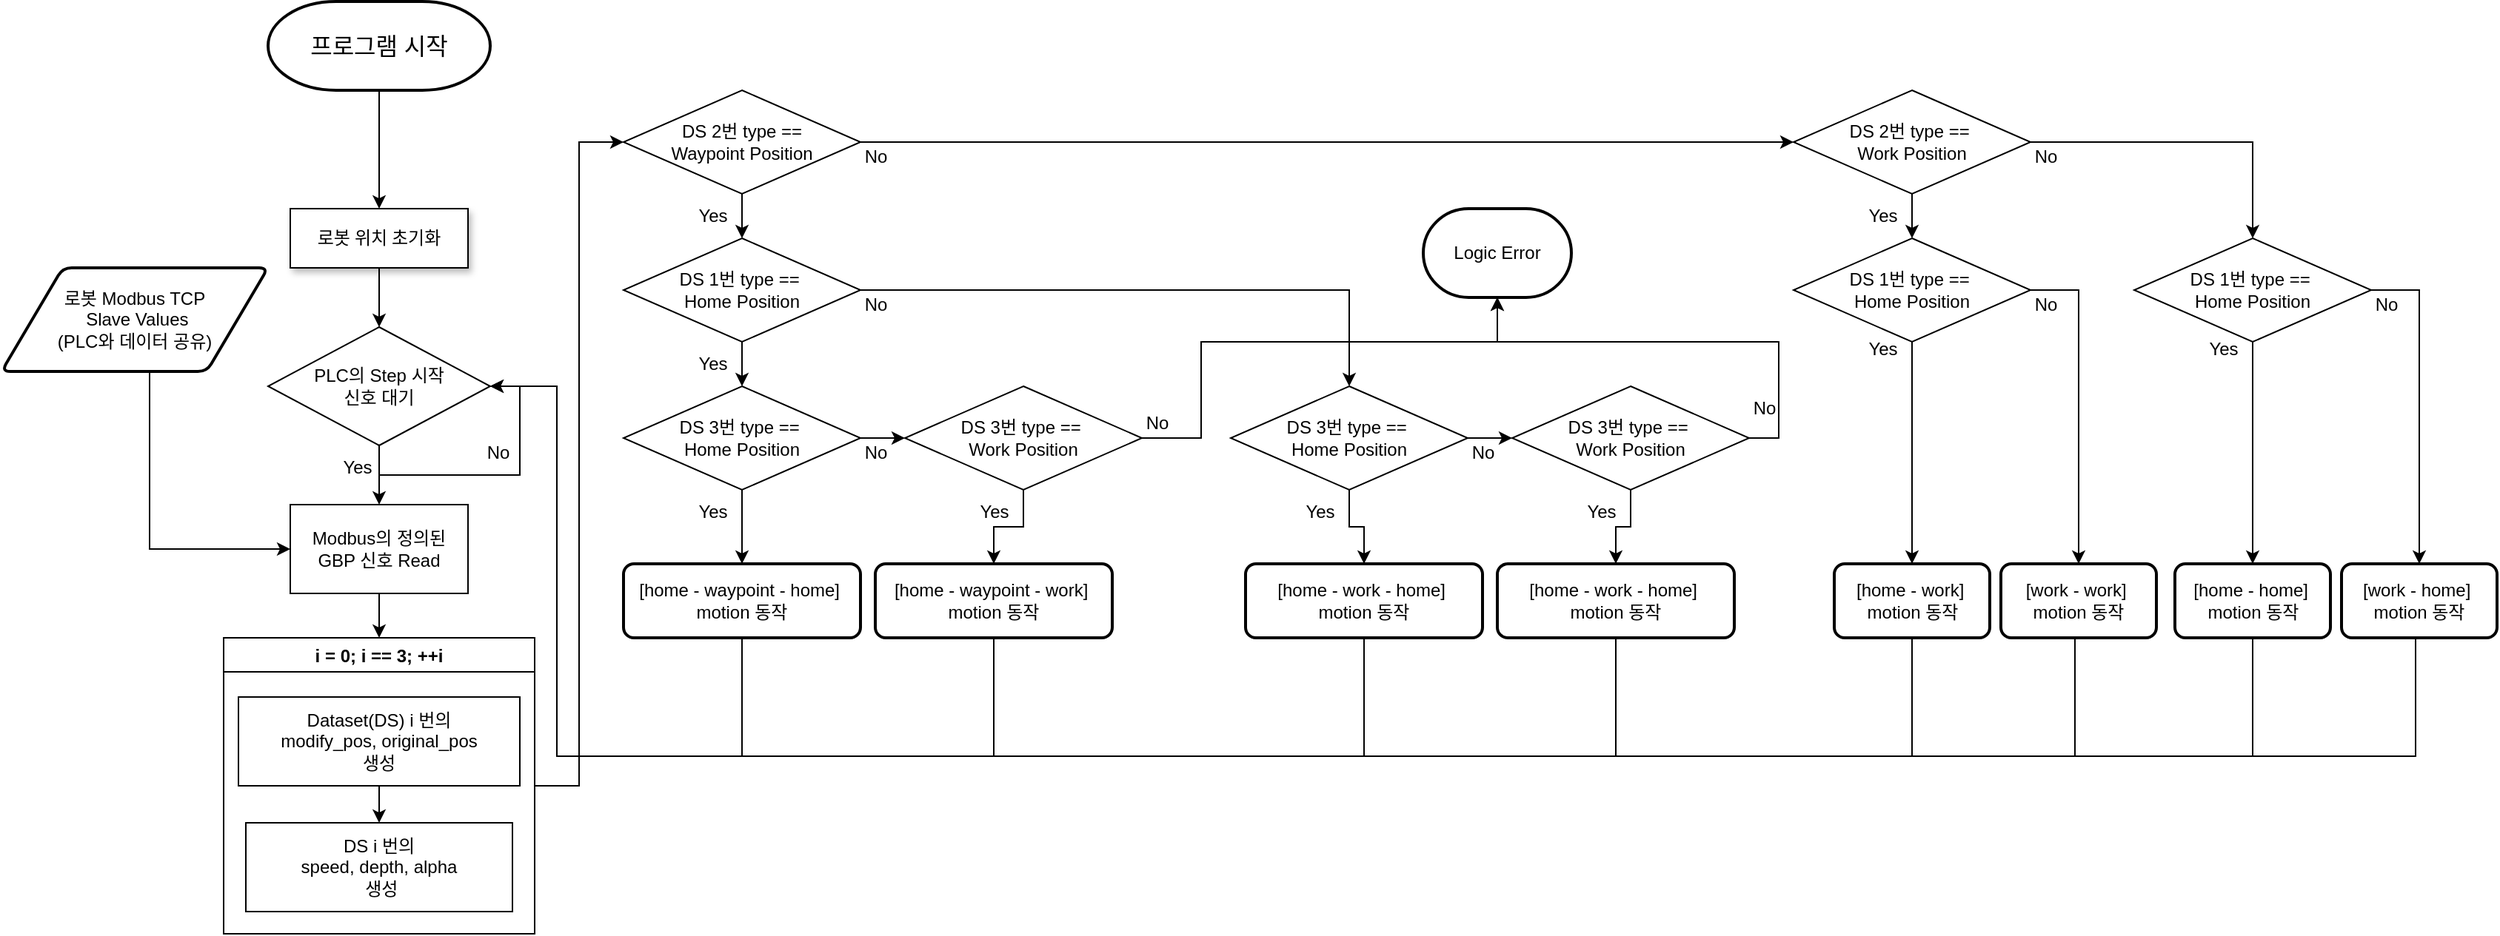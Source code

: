<mxfile version="21.7.2" type="github">
  <diagram name="Page-1" id="edf60f1a-56cd-e834-aa8a-f176f3a09ee4">
    <mxGraphModel dx="1793" dy="938" grid="1" gridSize="10" guides="1" tooltips="1" connect="1" arrows="1" fold="1" page="1" pageScale="1" pageWidth="1100" pageHeight="850" background="none" math="0" shadow="0">
      <root>
        <mxCell id="0" />
        <mxCell id="1" parent="0" />
        <mxCell id="Onwb_rKvrAMNe6CG3988-57" style="edgeStyle=orthogonalEdgeStyle;rounded=0;orthogonalLoop=1;jettySize=auto;html=1;exitX=0.5;exitY=1;exitDx=0;exitDy=0;exitPerimeter=0;entryX=0.5;entryY=0;entryDx=0;entryDy=0;" edge="1" parent="1" source="Onwb_rKvrAMNe6CG3988-2" target="Onwb_rKvrAMNe6CG3988-49">
          <mxGeometry relative="1" as="geometry" />
        </mxCell>
        <mxCell id="Onwb_rKvrAMNe6CG3988-2" value="&lt;font style=&quot;font-size: 16px;&quot;&gt;프로그램 시작&lt;/font&gt;" style="strokeWidth=2;html=1;shape=mxgraph.flowchart.terminator;whiteSpace=wrap;" vertex="1" parent="1">
          <mxGeometry x="210" y="20" width="150" height="60" as="geometry" />
        </mxCell>
        <mxCell id="Onwb_rKvrAMNe6CG3988-58" style="edgeStyle=orthogonalEdgeStyle;rounded=0;orthogonalLoop=1;jettySize=auto;html=1;entryX=0.5;entryY=0;entryDx=0;entryDy=0;exitX=0.5;exitY=1;exitDx=0;exitDy=0;" edge="1" parent="1" source="Onwb_rKvrAMNe6CG3988-49" target="Onwb_rKvrAMNe6CG3988-80">
          <mxGeometry relative="1" as="geometry">
            <mxPoint x="387.5" y="230" as="targetPoint" />
          </mxGeometry>
        </mxCell>
        <mxCell id="Onwb_rKvrAMNe6CG3988-49" value="&lt;font style=&quot;font-size: 12px;&quot;&gt;로봇 위치 초기화&lt;/font&gt;" style="whiteSpace=wrap;html=1;rounded=0;shadow=1;labelBackgroundColor=none;strokeWidth=1;fontFamily=Verdana;fontSize=8;align=center;" vertex="1" parent="1">
          <mxGeometry x="225" y="160" width="120" height="40" as="geometry" />
        </mxCell>
        <mxCell id="Onwb_rKvrAMNe6CG3988-86" value="" style="edgeStyle=orthogonalEdgeStyle;rounded=0;orthogonalLoop=1;jettySize=auto;html=1;entryX=0.5;entryY=0;entryDx=0;entryDy=0;" edge="1" parent="1" source="Onwb_rKvrAMNe6CG3988-77" target="Onwb_rKvrAMNe6CG3988-92">
          <mxGeometry relative="1" as="geometry">
            <mxPoint x="710" y="65" as="targetPoint" />
          </mxGeometry>
        </mxCell>
        <mxCell id="Onwb_rKvrAMNe6CG3988-77" value="Modbus의 정의된 GBP 신호 Read" style="whiteSpace=wrap;html=1;" vertex="1" parent="1">
          <mxGeometry x="225" y="360" width="120" height="60" as="geometry" />
        </mxCell>
        <mxCell id="Onwb_rKvrAMNe6CG3988-78" value="" style="edgeStyle=orthogonalEdgeStyle;rounded=0;orthogonalLoop=1;jettySize=auto;html=1;entryX=1;entryY=0.5;entryDx=0;entryDy=0;exitX=0.5;exitY=1;exitDx=0;exitDy=0;" edge="1" parent="1" source="Onwb_rKvrAMNe6CG3988-80" target="Onwb_rKvrAMNe6CG3988-80">
          <mxGeometry relative="1" as="geometry">
            <mxPoint x="285" y="360" as="targetPoint" />
          </mxGeometry>
        </mxCell>
        <mxCell id="Onwb_rKvrAMNe6CG3988-79" style="edgeStyle=orthogonalEdgeStyle;rounded=0;orthogonalLoop=1;jettySize=auto;html=1;entryX=0.5;entryY=0;entryDx=0;entryDy=0;" edge="1" parent="1" source="Onwb_rKvrAMNe6CG3988-80" target="Onwb_rKvrAMNe6CG3988-77">
          <mxGeometry relative="1" as="geometry" />
        </mxCell>
        <mxCell id="Onwb_rKvrAMNe6CG3988-80" value="PLC의 Step 시작 &lt;br&gt;신호 대기" style="rhombus;whiteSpace=wrap;html=1;" vertex="1" parent="1">
          <mxGeometry x="210" y="240" width="150" height="80" as="geometry" />
        </mxCell>
        <mxCell id="Onwb_rKvrAMNe6CG3988-81" value="No" style="text;html=1;align=center;verticalAlign=middle;resizable=0;points=[];autosize=1;strokeColor=none;fillColor=none;" vertex="1" parent="1">
          <mxGeometry x="345" y="310" width="40" height="30" as="geometry" />
        </mxCell>
        <mxCell id="Onwb_rKvrAMNe6CG3988-82" value="Yes" style="text;html=1;align=center;verticalAlign=middle;resizable=0;points=[];autosize=1;strokeColor=none;fillColor=none;" vertex="1" parent="1">
          <mxGeometry x="250" y="320" width="40" height="30" as="geometry" />
        </mxCell>
        <mxCell id="Onwb_rKvrAMNe6CG3988-84" style="edgeStyle=orthogonalEdgeStyle;rounded=0;orthogonalLoop=1;jettySize=auto;html=1;exitX=0.5;exitY=1;exitDx=0;exitDy=0;entryX=0;entryY=0.5;entryDx=0;entryDy=0;" edge="1" parent="1" source="Onwb_rKvrAMNe6CG3988-87" target="Onwb_rKvrAMNe6CG3988-77">
          <mxGeometry relative="1" as="geometry">
            <mxPoint x="137.5" y="120" as="sourcePoint" />
            <mxPoint x="500" y="400" as="targetPoint" />
            <Array as="points">
              <mxPoint x="130" y="390" />
            </Array>
          </mxGeometry>
        </mxCell>
        <mxCell id="Onwb_rKvrAMNe6CG3988-87" value="로봇 Modbus TCP&lt;br style=&quot;border-color: var(--border-color);&quot;&gt;&amp;nbsp;Slave Values&lt;br style=&quot;border-color: var(--border-color);&quot;&gt;(PLC와 데이터 공유)" style="shape=parallelogram;html=1;strokeWidth=2;perimeter=parallelogramPerimeter;whiteSpace=wrap;rounded=1;arcSize=12;size=0.23;" vertex="1" parent="1">
          <mxGeometry x="30" y="200" width="180" height="70" as="geometry" />
        </mxCell>
        <mxCell id="Onwb_rKvrAMNe6CG3988-100" value="" style="edgeStyle=orthogonalEdgeStyle;rounded=0;orthogonalLoop=1;jettySize=auto;html=1;entryX=0;entryY=0.5;entryDx=0;entryDy=0;" edge="1" parent="1" source="Onwb_rKvrAMNe6CG3988-92" target="Onwb_rKvrAMNe6CG3988-99">
          <mxGeometry relative="1" as="geometry" />
        </mxCell>
        <mxCell id="Onwb_rKvrAMNe6CG3988-92" value="i = 0; i == 3; ++i" style="swimlane;" vertex="1" parent="1">
          <mxGeometry x="180" y="450" width="210" height="200" as="geometry" />
        </mxCell>
        <mxCell id="Onwb_rKvrAMNe6CG3988-95" value="" style="edgeStyle=orthogonalEdgeStyle;rounded=0;orthogonalLoop=1;jettySize=auto;html=1;" edge="1" parent="Onwb_rKvrAMNe6CG3988-92" source="Onwb_rKvrAMNe6CG3988-93" target="Onwb_rKvrAMNe6CG3988-94">
          <mxGeometry relative="1" as="geometry" />
        </mxCell>
        <mxCell id="Onwb_rKvrAMNe6CG3988-93" value="Dataset(DS) i 번의&lt;br&gt;modify_pos, original_pos &lt;br&gt;생성" style="whiteSpace=wrap;html=1;" vertex="1" parent="Onwb_rKvrAMNe6CG3988-92">
          <mxGeometry x="10" y="40" width="190" height="60" as="geometry" />
        </mxCell>
        <mxCell id="Onwb_rKvrAMNe6CG3988-94" value="DS i 번의&lt;br&gt;speed, depth, alpha&lt;br&gt;&amp;nbsp;생성" style="whiteSpace=wrap;html=1;" vertex="1" parent="Onwb_rKvrAMNe6CG3988-92">
          <mxGeometry x="15" y="125" width="180" height="60" as="geometry" />
        </mxCell>
        <mxCell id="Onwb_rKvrAMNe6CG3988-102" value="" style="edgeStyle=orthogonalEdgeStyle;rounded=0;orthogonalLoop=1;jettySize=auto;html=1;" edge="1" parent="1" source="Onwb_rKvrAMNe6CG3988-99" target="Onwb_rKvrAMNe6CG3988-101">
          <mxGeometry relative="1" as="geometry" />
        </mxCell>
        <mxCell id="Onwb_rKvrAMNe6CG3988-104" value="" style="edgeStyle=orthogonalEdgeStyle;rounded=0;orthogonalLoop=1;jettySize=auto;html=1;" edge="1" parent="1" source="Onwb_rKvrAMNe6CG3988-99" target="Onwb_rKvrAMNe6CG3988-103">
          <mxGeometry relative="1" as="geometry" />
        </mxCell>
        <mxCell id="Onwb_rKvrAMNe6CG3988-99" value="&lt;span style=&quot;font-weight: normal;&quot;&gt;DS 2번 type ==&lt;br&gt;Waypoint Position&lt;br&gt;&lt;/span&gt;" style="rhombus;whiteSpace=wrap;html=1;fontStyle=1;startSize=23;" vertex="1" parent="1">
          <mxGeometry x="450" y="80" width="160" height="70" as="geometry" />
        </mxCell>
        <mxCell id="Onwb_rKvrAMNe6CG3988-106" value="" style="edgeStyle=orthogonalEdgeStyle;rounded=0;orthogonalLoop=1;jettySize=auto;html=1;" edge="1" parent="1" source="Onwb_rKvrAMNe6CG3988-101" target="Onwb_rKvrAMNe6CG3988-105">
          <mxGeometry relative="1" as="geometry" />
        </mxCell>
        <mxCell id="Onwb_rKvrAMNe6CG3988-111" value="" style="edgeStyle=orthogonalEdgeStyle;rounded=0;orthogonalLoop=1;jettySize=auto;html=1;" edge="1" parent="1" source="Onwb_rKvrAMNe6CG3988-101" target="Onwb_rKvrAMNe6CG3988-110">
          <mxGeometry relative="1" as="geometry" />
        </mxCell>
        <mxCell id="Onwb_rKvrAMNe6CG3988-101" value="&lt;span style=&quot;font-weight: normal;&quot;&gt;DS 1번 type ==&amp;nbsp;&lt;br&gt;Home Position&lt;br&gt;&lt;/span&gt;" style="rhombus;whiteSpace=wrap;html=1;fontStyle=1;startSize=23;" vertex="1" parent="1">
          <mxGeometry x="450" y="180" width="160" height="70" as="geometry" />
        </mxCell>
        <mxCell id="Onwb_rKvrAMNe6CG3988-143" style="edgeStyle=orthogonalEdgeStyle;rounded=0;orthogonalLoop=1;jettySize=auto;html=1;entryX=0.5;entryY=0;entryDx=0;entryDy=0;" edge="1" parent="1" source="Onwb_rKvrAMNe6CG3988-103" target="Onwb_rKvrAMNe6CG3988-142">
          <mxGeometry relative="1" as="geometry" />
        </mxCell>
        <mxCell id="Onwb_rKvrAMNe6CG3988-151" style="edgeStyle=orthogonalEdgeStyle;rounded=0;orthogonalLoop=1;jettySize=auto;html=1;entryX=0.5;entryY=0;entryDx=0;entryDy=0;" edge="1" parent="1" source="Onwb_rKvrAMNe6CG3988-103" target="Onwb_rKvrAMNe6CG3988-153">
          <mxGeometry relative="1" as="geometry">
            <mxPoint x="1600" y="180" as="targetPoint" />
          </mxGeometry>
        </mxCell>
        <mxCell id="Onwb_rKvrAMNe6CG3988-103" value="&lt;span style=&quot;font-weight: normal;&quot;&gt;DS 2번 type ==&amp;nbsp;&lt;br&gt;Work Position&lt;br&gt;&lt;/span&gt;" style="rhombus;whiteSpace=wrap;html=1;fontStyle=1;startSize=23;" vertex="1" parent="1">
          <mxGeometry x="1240" y="80" width="160" height="70" as="geometry" />
        </mxCell>
        <mxCell id="Onwb_rKvrAMNe6CG3988-108" value="" style="edgeStyle=orthogonalEdgeStyle;rounded=0;orthogonalLoop=1;jettySize=auto;html=1;entryX=0.5;entryY=0;entryDx=0;entryDy=0;" edge="1" parent="1" source="Onwb_rKvrAMNe6CG3988-105" target="Onwb_rKvrAMNe6CG3988-109">
          <mxGeometry relative="1" as="geometry">
            <mxPoint x="530" y="385" as="targetPoint" />
          </mxGeometry>
        </mxCell>
        <mxCell id="Onwb_rKvrAMNe6CG3988-113" value="" style="edgeStyle=orthogonalEdgeStyle;rounded=0;orthogonalLoop=1;jettySize=auto;html=1;" edge="1" parent="1" source="Onwb_rKvrAMNe6CG3988-105" target="Onwb_rKvrAMNe6CG3988-112">
          <mxGeometry relative="1" as="geometry" />
        </mxCell>
        <mxCell id="Onwb_rKvrAMNe6CG3988-105" value="&lt;span style=&quot;font-weight: normal;&quot;&gt;DS 3번 type ==&amp;nbsp;&lt;br&gt;Home Position&lt;br&gt;&lt;/span&gt;" style="rhombus;whiteSpace=wrap;html=1;fontStyle=1;startSize=23;" vertex="1" parent="1">
          <mxGeometry x="450" y="280" width="160" height="70" as="geometry" />
        </mxCell>
        <mxCell id="Onwb_rKvrAMNe6CG3988-163" style="edgeStyle=orthogonalEdgeStyle;rounded=0;orthogonalLoop=1;jettySize=auto;html=1;entryX=1;entryY=0.5;entryDx=0;entryDy=0;exitX=0.5;exitY=1;exitDx=0;exitDy=0;" edge="1" parent="1" source="Onwb_rKvrAMNe6CG3988-109" target="Onwb_rKvrAMNe6CG3988-80">
          <mxGeometry relative="1" as="geometry">
            <Array as="points">
              <mxPoint x="530" y="530" />
              <mxPoint x="405" y="530" />
              <mxPoint x="405" y="280" />
            </Array>
          </mxGeometry>
        </mxCell>
        <mxCell id="Onwb_rKvrAMNe6CG3988-109" value="[home - waypoint - home]&amp;nbsp;&lt;br style=&quot;border-color: var(--border-color);&quot;&gt;motion 동작" style="rounded=1;whiteSpace=wrap;html=1;absoluteArcSize=1;arcSize=14;strokeWidth=2;" vertex="1" parent="1">
          <mxGeometry x="450" y="400" width="160" height="50" as="geometry" />
        </mxCell>
        <mxCell id="Onwb_rKvrAMNe6CG3988-127" style="edgeStyle=orthogonalEdgeStyle;rounded=0;orthogonalLoop=1;jettySize=auto;html=1;exitX=1;exitY=0.5;exitDx=0;exitDy=0;entryX=0;entryY=0.5;entryDx=0;entryDy=0;" edge="1" parent="1" source="Onwb_rKvrAMNe6CG3988-110" target="Onwb_rKvrAMNe6CG3988-133">
          <mxGeometry relative="1" as="geometry">
            <mxPoint x="1102" y="370" as="targetPoint" />
          </mxGeometry>
        </mxCell>
        <mxCell id="Onwb_rKvrAMNe6CG3988-129" style="edgeStyle=orthogonalEdgeStyle;rounded=0;orthogonalLoop=1;jettySize=auto;html=1;" edge="1" parent="1" source="Onwb_rKvrAMNe6CG3988-110" target="Onwb_rKvrAMNe6CG3988-128">
          <mxGeometry relative="1" as="geometry" />
        </mxCell>
        <mxCell id="Onwb_rKvrAMNe6CG3988-110" value="&lt;span style=&quot;font-weight: normal;&quot;&gt;DS 3번 type ==&amp;nbsp;&lt;br&gt;Home Position&lt;br&gt;&lt;/span&gt;" style="rhombus;whiteSpace=wrap;html=1;fontStyle=1;startSize=23;" vertex="1" parent="1">
          <mxGeometry x="860" y="280" width="160" height="70" as="geometry" />
        </mxCell>
        <mxCell id="Onwb_rKvrAMNe6CG3988-115" value="" style="edgeStyle=orthogonalEdgeStyle;rounded=0;orthogonalLoop=1;jettySize=auto;html=1;entryX=0.5;entryY=0;entryDx=0;entryDy=0;" edge="1" parent="1" source="Onwb_rKvrAMNe6CG3988-112" target="Onwb_rKvrAMNe6CG3988-116">
          <mxGeometry relative="1" as="geometry">
            <mxPoint x="720" y="435" as="targetPoint" />
          </mxGeometry>
        </mxCell>
        <mxCell id="Onwb_rKvrAMNe6CG3988-165" style="edgeStyle=orthogonalEdgeStyle;rounded=0;orthogonalLoop=1;jettySize=auto;html=1;" edge="1" parent="1" source="Onwb_rKvrAMNe6CG3988-112" target="Onwb_rKvrAMNe6CG3988-138">
          <mxGeometry relative="1" as="geometry">
            <Array as="points">
              <mxPoint x="840" y="315" />
              <mxPoint x="840" y="250" />
              <mxPoint x="1040" y="250" />
            </Array>
          </mxGeometry>
        </mxCell>
        <mxCell id="Onwb_rKvrAMNe6CG3988-112" value="&lt;span style=&quot;font-weight: normal;&quot;&gt;DS 3번 type ==&amp;nbsp;&lt;br&gt;Work Position&lt;br&gt;&lt;/span&gt;" style="rhombus;whiteSpace=wrap;html=1;fontStyle=1;startSize=23;" vertex="1" parent="1">
          <mxGeometry x="640" y="280" width="160" height="70" as="geometry" />
        </mxCell>
        <mxCell id="Onwb_rKvrAMNe6CG3988-180" style="edgeStyle=orthogonalEdgeStyle;rounded=0;orthogonalLoop=1;jettySize=auto;html=1;endArrow=none;endFill=0;" edge="1" parent="1" source="Onwb_rKvrAMNe6CG3988-116">
          <mxGeometry relative="1" as="geometry">
            <mxPoint x="530" y="530" as="targetPoint" />
            <Array as="points">
              <mxPoint x="700" y="530" />
            </Array>
          </mxGeometry>
        </mxCell>
        <mxCell id="Onwb_rKvrAMNe6CG3988-116" value="[home - waypoint - work]&amp;nbsp;&lt;br style=&quot;border-color: var(--border-color);&quot;&gt;motion 동작" style="rounded=1;whiteSpace=wrap;html=1;absoluteArcSize=1;arcSize=14;strokeWidth=2;" vertex="1" parent="1">
          <mxGeometry x="620" y="400" width="160" height="50" as="geometry" />
        </mxCell>
        <mxCell id="Onwb_rKvrAMNe6CG3988-117" value="Yes" style="text;html=1;align=center;verticalAlign=middle;resizable=0;points=[];autosize=1;strokeColor=none;fillColor=none;" vertex="1" parent="1">
          <mxGeometry x="490" y="150" width="40" height="30" as="geometry" />
        </mxCell>
        <mxCell id="Onwb_rKvrAMNe6CG3988-118" value="Yes" style="text;html=1;align=center;verticalAlign=middle;resizable=0;points=[];autosize=1;strokeColor=none;fillColor=none;" vertex="1" parent="1">
          <mxGeometry x="490" y="250" width="40" height="30" as="geometry" />
        </mxCell>
        <mxCell id="Onwb_rKvrAMNe6CG3988-119" value="Yes" style="text;html=1;align=center;verticalAlign=middle;resizable=0;points=[];autosize=1;strokeColor=none;fillColor=none;" vertex="1" parent="1">
          <mxGeometry x="490" y="350" width="40" height="30" as="geometry" />
        </mxCell>
        <mxCell id="Onwb_rKvrAMNe6CG3988-120" value="No" style="text;html=1;align=center;verticalAlign=middle;resizable=0;points=[];autosize=1;strokeColor=none;fillColor=none;" vertex="1" parent="1">
          <mxGeometry x="600" y="310" width="40" height="30" as="geometry" />
        </mxCell>
        <mxCell id="Onwb_rKvrAMNe6CG3988-121" value="No" style="text;html=1;align=center;verticalAlign=middle;resizable=0;points=[];autosize=1;strokeColor=none;fillColor=none;" vertex="1" parent="1">
          <mxGeometry x="600" y="110" width="40" height="30" as="geometry" />
        </mxCell>
        <mxCell id="Onwb_rKvrAMNe6CG3988-122" value="No" style="text;html=1;align=center;verticalAlign=middle;resizable=0;points=[];autosize=1;strokeColor=none;fillColor=none;" vertex="1" parent="1">
          <mxGeometry x="600" y="210" width="40" height="30" as="geometry" />
        </mxCell>
        <mxCell id="Onwb_rKvrAMNe6CG3988-123" value="No" style="text;html=1;align=center;verticalAlign=middle;resizable=0;points=[];autosize=1;strokeColor=none;fillColor=none;" vertex="1" parent="1">
          <mxGeometry x="790" y="290" width="40" height="30" as="geometry" />
        </mxCell>
        <mxCell id="Onwb_rKvrAMNe6CG3988-124" value="Yes" style="text;html=1;align=center;verticalAlign=middle;resizable=0;points=[];autosize=1;strokeColor=none;fillColor=none;" vertex="1" parent="1">
          <mxGeometry x="680" y="350" width="40" height="30" as="geometry" />
        </mxCell>
        <mxCell id="Onwb_rKvrAMNe6CG3988-128" value="[home - work - home]&amp;nbsp;&lt;br style=&quot;border-color: var(--border-color);&quot;&gt;motion 동작" style="rounded=1;whiteSpace=wrap;html=1;absoluteArcSize=1;arcSize=14;strokeWidth=2;" vertex="1" parent="1">
          <mxGeometry x="870" y="400" width="160" height="50" as="geometry" />
        </mxCell>
        <mxCell id="Onwb_rKvrAMNe6CG3988-130" value="Yes" style="text;html=1;align=center;verticalAlign=middle;resizable=0;points=[];autosize=1;strokeColor=none;fillColor=none;" vertex="1" parent="1">
          <mxGeometry x="900" y="350" width="40" height="30" as="geometry" />
        </mxCell>
        <mxCell id="Onwb_rKvrAMNe6CG3988-131" value="[home - work - home]&amp;nbsp;&lt;br style=&quot;border-color: var(--border-color);&quot;&gt;motion 동작" style="rounded=1;whiteSpace=wrap;html=1;absoluteArcSize=1;arcSize=14;strokeWidth=2;" vertex="1" parent="1">
          <mxGeometry x="1040" y="400" width="160" height="50" as="geometry" />
        </mxCell>
        <mxCell id="Onwb_rKvrAMNe6CG3988-132" value="No" style="text;html=1;align=center;verticalAlign=middle;resizable=0;points=[];autosize=1;strokeColor=none;fillColor=none;" vertex="1" parent="1">
          <mxGeometry x="1010" y="310" width="40" height="30" as="geometry" />
        </mxCell>
        <mxCell id="Onwb_rKvrAMNe6CG3988-134" style="edgeStyle=orthogonalEdgeStyle;rounded=0;orthogonalLoop=1;jettySize=auto;html=1;entryX=0.5;entryY=0;entryDx=0;entryDy=0;" edge="1" parent="1" source="Onwb_rKvrAMNe6CG3988-133" target="Onwb_rKvrAMNe6CG3988-131">
          <mxGeometry relative="1" as="geometry" />
        </mxCell>
        <mxCell id="Onwb_rKvrAMNe6CG3988-164" style="edgeStyle=orthogonalEdgeStyle;rounded=0;orthogonalLoop=1;jettySize=auto;html=1;entryX=0.5;entryY=1;entryDx=0;entryDy=0;entryPerimeter=0;exitX=1;exitY=0.5;exitDx=0;exitDy=0;" edge="1" parent="1" source="Onwb_rKvrAMNe6CG3988-133" target="Onwb_rKvrAMNe6CG3988-138">
          <mxGeometry relative="1" as="geometry">
            <Array as="points">
              <mxPoint x="1230" y="315" />
              <mxPoint x="1230" y="250" />
              <mxPoint x="1040" y="250" />
            </Array>
          </mxGeometry>
        </mxCell>
        <mxCell id="Onwb_rKvrAMNe6CG3988-133" value="&lt;span style=&quot;font-weight: normal;&quot;&gt;DS 3번 type ==&amp;nbsp;&lt;br&gt;Work Position&lt;br&gt;&lt;/span&gt;" style="rhombus;whiteSpace=wrap;html=1;fontStyle=1;startSize=23;" vertex="1" parent="1">
          <mxGeometry x="1050" y="280" width="160" height="70" as="geometry" />
        </mxCell>
        <mxCell id="Onwb_rKvrAMNe6CG3988-135" value="Yes" style="text;html=1;align=center;verticalAlign=middle;resizable=0;points=[];autosize=1;strokeColor=none;fillColor=none;" vertex="1" parent="1">
          <mxGeometry x="1090" y="350" width="40" height="30" as="geometry" />
        </mxCell>
        <mxCell id="Onwb_rKvrAMNe6CG3988-138" value="Logic Error" style="strokeWidth=2;html=1;shape=mxgraph.flowchart.terminator;whiteSpace=wrap;" vertex="1" parent="1">
          <mxGeometry x="990" y="160" width="100" height="60" as="geometry" />
        </mxCell>
        <mxCell id="Onwb_rKvrAMNe6CG3988-139" value="No" style="text;html=1;align=center;verticalAlign=middle;resizable=0;points=[];autosize=1;strokeColor=none;fillColor=none;" vertex="1" parent="1">
          <mxGeometry x="1200" y="280" width="40" height="30" as="geometry" />
        </mxCell>
        <mxCell id="Onwb_rKvrAMNe6CG3988-146" style="edgeStyle=orthogonalEdgeStyle;rounded=0;orthogonalLoop=1;jettySize=auto;html=1;entryX=0.5;entryY=0;entryDx=0;entryDy=0;" edge="1" parent="1" source="Onwb_rKvrAMNe6CG3988-142" target="Onwb_rKvrAMNe6CG3988-145">
          <mxGeometry relative="1" as="geometry" />
        </mxCell>
        <mxCell id="Onwb_rKvrAMNe6CG3988-148" style="edgeStyle=orthogonalEdgeStyle;rounded=0;orthogonalLoop=1;jettySize=auto;html=1;exitX=1;exitY=0.5;exitDx=0;exitDy=0;" edge="1" parent="1" source="Onwb_rKvrAMNe6CG3988-142" target="Onwb_rKvrAMNe6CG3988-149">
          <mxGeometry relative="1" as="geometry">
            <mxPoint x="1430" y="350" as="targetPoint" />
          </mxGeometry>
        </mxCell>
        <mxCell id="Onwb_rKvrAMNe6CG3988-142" value="&lt;span style=&quot;font-weight: normal;&quot;&gt;DS 1번 type ==&amp;nbsp;&lt;br&gt;Home Position&lt;br&gt;&lt;/span&gt;" style="rhombus;whiteSpace=wrap;html=1;fontStyle=1;startSize=23;" vertex="1" parent="1">
          <mxGeometry x="1240" y="180" width="160" height="70" as="geometry" />
        </mxCell>
        <mxCell id="Onwb_rKvrAMNe6CG3988-144" value="Yes" style="text;html=1;align=center;verticalAlign=middle;resizable=0;points=[];autosize=1;strokeColor=none;fillColor=none;" vertex="1" parent="1">
          <mxGeometry x="1280" y="150" width="40" height="30" as="geometry" />
        </mxCell>
        <mxCell id="Onwb_rKvrAMNe6CG3988-145" value="[home - work]&amp;nbsp;&lt;br style=&quot;border-color: var(--border-color);&quot;&gt;motion 동작" style="rounded=1;whiteSpace=wrap;html=1;absoluteArcSize=1;arcSize=14;strokeWidth=2;" vertex="1" parent="1">
          <mxGeometry x="1267.5" y="400" width="105" height="50" as="geometry" />
        </mxCell>
        <mxCell id="Onwb_rKvrAMNe6CG3988-147" value="Yes" style="text;html=1;align=center;verticalAlign=middle;resizable=0;points=[];autosize=1;strokeColor=none;fillColor=none;" vertex="1" parent="1">
          <mxGeometry x="1280" y="240" width="40" height="30" as="geometry" />
        </mxCell>
        <mxCell id="Onwb_rKvrAMNe6CG3988-149" value="[work - work]&amp;nbsp;&lt;br style=&quot;border-color: var(--border-color);&quot;&gt;motion 동작" style="rounded=1;whiteSpace=wrap;html=1;absoluteArcSize=1;arcSize=14;strokeWidth=2;" vertex="1" parent="1">
          <mxGeometry x="1380" y="400" width="105" height="50" as="geometry" />
        </mxCell>
        <mxCell id="Onwb_rKvrAMNe6CG3988-150" value="No" style="text;html=1;align=center;verticalAlign=middle;resizable=0;points=[];autosize=1;strokeColor=none;fillColor=none;" vertex="1" parent="1">
          <mxGeometry x="1390" y="210" width="40" height="30" as="geometry" />
        </mxCell>
        <mxCell id="Onwb_rKvrAMNe6CG3988-152" value="No" style="text;html=1;align=center;verticalAlign=middle;resizable=0;points=[];autosize=1;strokeColor=none;fillColor=none;" vertex="1" parent="1">
          <mxGeometry x="1390" y="110" width="40" height="30" as="geometry" />
        </mxCell>
        <mxCell id="Onwb_rKvrAMNe6CG3988-155" style="edgeStyle=orthogonalEdgeStyle;rounded=0;orthogonalLoop=1;jettySize=auto;html=1;entryX=0.5;entryY=0;entryDx=0;entryDy=0;" edge="1" parent="1" source="Onwb_rKvrAMNe6CG3988-153" target="Onwb_rKvrAMNe6CG3988-154">
          <mxGeometry relative="1" as="geometry" />
        </mxCell>
        <mxCell id="Onwb_rKvrAMNe6CG3988-157" style="edgeStyle=orthogonalEdgeStyle;rounded=0;orthogonalLoop=1;jettySize=auto;html=1;exitX=1;exitY=0.5;exitDx=0;exitDy=0;entryX=0.5;entryY=0;entryDx=0;entryDy=0;" edge="1" parent="1" source="Onwb_rKvrAMNe6CG3988-153" target="Onwb_rKvrAMNe6CG3988-159">
          <mxGeometry relative="1" as="geometry">
            <mxPoint x="1660" y="380" as="targetPoint" />
          </mxGeometry>
        </mxCell>
        <mxCell id="Onwb_rKvrAMNe6CG3988-153" value="&lt;span style=&quot;font-weight: normal;&quot;&gt;DS 1번 type ==&amp;nbsp;&lt;br&gt;Home Position&lt;br&gt;&lt;/span&gt;" style="rhombus;whiteSpace=wrap;html=1;fontStyle=1;startSize=23;" vertex="1" parent="1">
          <mxGeometry x="1470" y="180" width="160" height="70" as="geometry" />
        </mxCell>
        <mxCell id="Onwb_rKvrAMNe6CG3988-154" value="[home - home]&amp;nbsp;&lt;br style=&quot;border-color: var(--border-color);&quot;&gt;motion 동작" style="rounded=1;whiteSpace=wrap;html=1;absoluteArcSize=1;arcSize=14;strokeWidth=2;" vertex="1" parent="1">
          <mxGeometry x="1497.5" y="400" width="105" height="50" as="geometry" />
        </mxCell>
        <mxCell id="Onwb_rKvrAMNe6CG3988-156" value="Yes" style="text;html=1;align=center;verticalAlign=middle;resizable=0;points=[];autosize=1;strokeColor=none;fillColor=none;" vertex="1" parent="1">
          <mxGeometry x="1510" y="240" width="40" height="30" as="geometry" />
        </mxCell>
        <mxCell id="Onwb_rKvrAMNe6CG3988-158" value="No" style="text;html=1;align=center;verticalAlign=middle;resizable=0;points=[];autosize=1;strokeColor=none;fillColor=none;" vertex="1" parent="1">
          <mxGeometry x="1620" y="210" width="40" height="30" as="geometry" />
        </mxCell>
        <mxCell id="Onwb_rKvrAMNe6CG3988-159" value="[work - home]&amp;nbsp;&lt;br style=&quot;border-color: var(--border-color);&quot;&gt;motion 동작" style="rounded=1;whiteSpace=wrap;html=1;absoluteArcSize=1;arcSize=14;strokeWidth=2;" vertex="1" parent="1">
          <mxGeometry x="1610" y="400" width="105" height="50" as="geometry" />
        </mxCell>
        <mxCell id="Onwb_rKvrAMNe6CG3988-181" style="edgeStyle=orthogonalEdgeStyle;rounded=0;orthogonalLoop=1;jettySize=auto;html=1;endArrow=none;endFill=0;exitX=0.5;exitY=1;exitDx=0;exitDy=0;" edge="1" parent="1" source="Onwb_rKvrAMNe6CG3988-128">
          <mxGeometry relative="1" as="geometry">
            <mxPoint x="530" y="530" as="targetPoint" />
            <mxPoint x="840" y="480" as="sourcePoint" />
            <Array as="points">
              <mxPoint x="950" y="530" />
            </Array>
          </mxGeometry>
        </mxCell>
        <mxCell id="Onwb_rKvrAMNe6CG3988-182" style="edgeStyle=orthogonalEdgeStyle;rounded=0;orthogonalLoop=1;jettySize=auto;html=1;endArrow=none;endFill=0;exitX=0.5;exitY=1;exitDx=0;exitDy=0;" edge="1" parent="1" source="Onwb_rKvrAMNe6CG3988-131">
          <mxGeometry relative="1" as="geometry">
            <mxPoint x="530" y="530" as="targetPoint" />
            <mxPoint x="1240" y="450" as="sourcePoint" />
            <Array as="points">
              <mxPoint x="1120" y="530" />
            </Array>
          </mxGeometry>
        </mxCell>
        <mxCell id="Onwb_rKvrAMNe6CG3988-183" style="edgeStyle=orthogonalEdgeStyle;rounded=0;orthogonalLoop=1;jettySize=auto;html=1;endArrow=none;endFill=0;exitX=0.5;exitY=1;exitDx=0;exitDy=0;" edge="1" parent="1" source="Onwb_rKvrAMNe6CG3988-145">
          <mxGeometry relative="1" as="geometry">
            <mxPoint x="1080" y="530" as="targetPoint" />
            <mxPoint x="1250" y="450" as="sourcePoint" />
            <Array as="points">
              <mxPoint x="1320" y="530" />
            </Array>
          </mxGeometry>
        </mxCell>
        <mxCell id="Onwb_rKvrAMNe6CG3988-184" style="edgeStyle=orthogonalEdgeStyle;rounded=0;orthogonalLoop=1;jettySize=auto;html=1;endArrow=none;endFill=0;exitX=0.5;exitY=1;exitDx=0;exitDy=0;" edge="1" parent="1" source="Onwb_rKvrAMNe6CG3988-149">
          <mxGeometry relative="1" as="geometry">
            <mxPoint x="530" y="530" as="targetPoint" />
            <mxPoint x="1250" y="450" as="sourcePoint" />
            <Array as="points">
              <mxPoint x="1430" y="450" />
              <mxPoint x="1430" y="530" />
            </Array>
          </mxGeometry>
        </mxCell>
        <mxCell id="Onwb_rKvrAMNe6CG3988-185" style="edgeStyle=orthogonalEdgeStyle;rounded=0;orthogonalLoop=1;jettySize=auto;html=1;endArrow=none;endFill=0;exitX=0.5;exitY=1;exitDx=0;exitDy=0;" edge="1" parent="1" source="Onwb_rKvrAMNe6CG3988-154">
          <mxGeometry relative="1" as="geometry">
            <mxPoint x="530" y="530" as="targetPoint" />
            <mxPoint x="1463" y="450" as="sourcePoint" />
            <Array as="points">
              <mxPoint x="1550" y="530" />
            </Array>
          </mxGeometry>
        </mxCell>
        <mxCell id="Onwb_rKvrAMNe6CG3988-186" style="edgeStyle=orthogonalEdgeStyle;rounded=0;orthogonalLoop=1;jettySize=auto;html=1;endArrow=none;endFill=0;exitX=0.5;exitY=1;exitDx=0;exitDy=0;" edge="1" parent="1" source="Onwb_rKvrAMNe6CG3988-159">
          <mxGeometry relative="1" as="geometry">
            <mxPoint x="530" y="530" as="targetPoint" />
            <mxPoint x="1570" y="450" as="sourcePoint" />
            <Array as="points">
              <mxPoint x="1660" y="450" />
              <mxPoint x="1660" y="530" />
            </Array>
          </mxGeometry>
        </mxCell>
      </root>
    </mxGraphModel>
  </diagram>
</mxfile>
